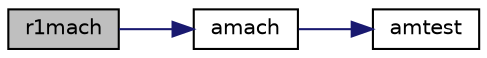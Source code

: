 digraph "r1mach"
{
  edge [fontname="Helvetica",fontsize="10",labelfontname="Helvetica",labelfontsize="10"];
  node [fontname="Helvetica",fontsize="10",shape=record];
  rankdir="LR";
  Node1 [label="r1mach",height=0.2,width=0.4,color="black", fillcolor="grey75", style="filled", fontcolor="black"];
  Node1 -> Node2 [color="midnightblue",fontsize="10",style="solid",fontname="Helvetica"];
  Node2 [label="amach",height=0.2,width=0.4,color="black", fillcolor="white", style="filled",URL="$sf__zero_8f.html#ae236da946ef06c76ba4fed998f0df672"];
  Node2 -> Node3 [color="midnightblue",fontsize="10",style="solid",fontname="Helvetica"];
  Node3 [label="amtest",height=0.2,width=0.4,color="black", fillcolor="white", style="filled",URL="$sf__zero_8f.html#af70c13c80dec51212fe183f90d55181f"];
}

